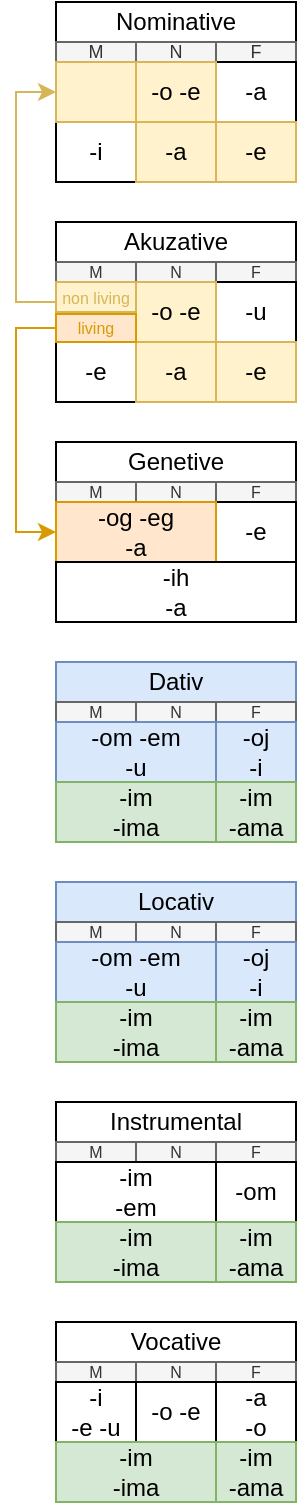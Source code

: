 <mxfile version="23.1.5" type="github">
  <diagram name="Page-1" id="QJoDa5Xf5KZHRKWnFKj4">
    <mxGraphModel dx="570" dy="397" grid="1" gridSize="10" guides="1" tooltips="1" connect="1" arrows="1" fold="1" page="1" pageScale="1" pageWidth="1169" pageHeight="827" math="0" shadow="0">
      <root>
        <mxCell id="0" />
        <mxCell id="1" parent="0" />
        <mxCell id="z7CCXZcRLEo5i3R6FDuk-22" value="Nominative" style="rounded=0;whiteSpace=wrap;html=1;" parent="1" vertex="1">
          <mxGeometry x="40" y="40" width="120" height="20" as="geometry" />
        </mxCell>
        <mxCell id="z7CCXZcRLEo5i3R6FDuk-23" value="M" style="rounded=0;whiteSpace=wrap;html=1;fillColor=#f5f5f5;fontColor=#333333;strokeColor=#666666;fontSize=9;" parent="1" vertex="1">
          <mxGeometry x="40" y="60" width="40" height="10" as="geometry" />
        </mxCell>
        <mxCell id="z7CCXZcRLEo5i3R6FDuk-24" value="N" style="rounded=0;whiteSpace=wrap;html=1;fillColor=#f5f5f5;fontColor=#333333;strokeColor=#666666;fontSize=9;" parent="1" vertex="1">
          <mxGeometry x="80" y="60" width="40" height="10" as="geometry" />
        </mxCell>
        <mxCell id="z7CCXZcRLEo5i3R6FDuk-25" value="F" style="rounded=0;whiteSpace=wrap;html=1;fillColor=#f5f5f5;fontColor=#333333;strokeColor=#666666;fontSize=9;" parent="1" vertex="1">
          <mxGeometry x="120" y="60" width="40" height="10" as="geometry" />
        </mxCell>
        <mxCell id="z7CCXZcRLEo5i3R6FDuk-28" value="-a" style="rounded=0;whiteSpace=wrap;html=1;" parent="1" vertex="1">
          <mxGeometry x="120" y="70" width="40" height="30" as="geometry" />
        </mxCell>
        <mxCell id="z7CCXZcRLEo5i3R6FDuk-27" value="-o -e" style="rounded=0;whiteSpace=wrap;html=1;fillColor=#fff2cc;strokeColor=#d6b656;" parent="1" vertex="1">
          <mxGeometry x="80" y="70" width="40" height="30" as="geometry" />
        </mxCell>
        <mxCell id="z7CCXZcRLEo5i3R6FDuk-29" value="-i" style="rounded=0;whiteSpace=wrap;html=1;" parent="1" vertex="1">
          <mxGeometry x="40" y="100" width="40" height="30" as="geometry" />
        </mxCell>
        <mxCell id="z7CCXZcRLEo5i3R6FDuk-26" value="" style="rounded=0;whiteSpace=wrap;html=1;fillColor=#fff2cc;strokeColor=#d6b656;" parent="1" vertex="1">
          <mxGeometry x="40" y="70" width="40" height="30" as="geometry" />
        </mxCell>
        <mxCell id="z7CCXZcRLEo5i3R6FDuk-30" value="-a" style="rounded=0;whiteSpace=wrap;html=1;fillColor=#fff2cc;strokeColor=#d6b656;" parent="1" vertex="1">
          <mxGeometry x="80" y="100" width="40" height="30" as="geometry" />
        </mxCell>
        <mxCell id="z7CCXZcRLEo5i3R6FDuk-31" value="-e" style="rounded=0;whiteSpace=wrap;html=1;fillColor=#fff2cc;strokeColor=#d6b656;" parent="1" vertex="1">
          <mxGeometry x="120" y="100" width="40" height="30" as="geometry" />
        </mxCell>
        <mxCell id="z7CCXZcRLEo5i3R6FDuk-43" value="Akuzative" style="rounded=0;whiteSpace=wrap;html=1;" parent="1" vertex="1">
          <mxGeometry x="40" y="150" width="120" height="20" as="geometry" />
        </mxCell>
        <mxCell id="z7CCXZcRLEo5i3R6FDuk-44" value="M" style="rounded=0;whiteSpace=wrap;html=1;fontSize=8;fillColor=#f5f5f5;fontColor=#333333;strokeColor=#666666;" parent="1" vertex="1">
          <mxGeometry x="40" y="170" width="40" height="10" as="geometry" />
        </mxCell>
        <mxCell id="z7CCXZcRLEo5i3R6FDuk-45" value="N" style="rounded=0;whiteSpace=wrap;html=1;fontSize=8;fillColor=#f5f5f5;fontColor=#333333;strokeColor=#666666;" parent="1" vertex="1">
          <mxGeometry x="80" y="170" width="40" height="10" as="geometry" />
        </mxCell>
        <mxCell id="z7CCXZcRLEo5i3R6FDuk-46" value="F" style="rounded=0;whiteSpace=wrap;html=1;fontSize=8;fillColor=#f5f5f5;fontColor=#333333;strokeColor=#666666;" parent="1" vertex="1">
          <mxGeometry x="120" y="170" width="40" height="10" as="geometry" />
        </mxCell>
        <mxCell id="BAi89jd5EGfL0doamKMS-6" style="edgeStyle=orthogonalEdgeStyle;rounded=0;orthogonalLoop=1;jettySize=auto;html=1;exitX=0;exitY=0.25;exitDx=0;exitDy=0;fillColor=#fff2cc;strokeColor=#d6b656;entryX=0;entryY=0.5;entryDx=0;entryDy=0;" edge="1" parent="1" source="z7CCXZcRLEo5i3R6FDuk-47" target="z7CCXZcRLEo5i3R6FDuk-26">
          <mxGeometry relative="1" as="geometry">
            <mxPoint x="10" y="70" as="targetPoint" />
            <Array as="points">
              <mxPoint x="40" y="190" />
              <mxPoint x="20" y="190" />
              <mxPoint x="20" y="85" />
            </Array>
          </mxGeometry>
        </mxCell>
        <mxCell id="z7CCXZcRLEo5i3R6FDuk-49" value="-u" style="rounded=0;whiteSpace=wrap;html=1;" parent="1" vertex="1">
          <mxGeometry x="120" y="180" width="40" height="30" as="geometry" />
        </mxCell>
        <mxCell id="z7CCXZcRLEo5i3R6FDuk-50" value="-e" style="rounded=0;whiteSpace=wrap;html=1;" parent="1" vertex="1">
          <mxGeometry x="40" y="210" width="40" height="30" as="geometry" />
        </mxCell>
        <mxCell id="z7CCXZcRLEo5i3R6FDuk-48" value="-o -e" style="rounded=0;whiteSpace=wrap;html=1;fillColor=#fff2cc;strokeColor=#d6b656;" parent="1" vertex="1">
          <mxGeometry x="80" y="180" width="40" height="30" as="geometry" />
        </mxCell>
        <mxCell id="z7CCXZcRLEo5i3R6FDuk-51" value="-a" style="rounded=0;whiteSpace=wrap;html=1;fillColor=#fff2cc;strokeColor=#d6b656;" parent="1" vertex="1">
          <mxGeometry x="80" y="210" width="40" height="30" as="geometry" />
        </mxCell>
        <mxCell id="z7CCXZcRLEo5i3R6FDuk-52" value="-e" style="rounded=0;whiteSpace=wrap;html=1;fillColor=#fff2cc;strokeColor=#d6b656;" parent="1" vertex="1">
          <mxGeometry x="120" y="210" width="40" height="30" as="geometry" />
        </mxCell>
        <mxCell id="z7CCXZcRLEo5i3R6FDuk-54" value="Genetive" style="rounded=0;whiteSpace=wrap;html=1;" parent="1" vertex="1">
          <mxGeometry x="40" y="260" width="120" height="20" as="geometry" />
        </mxCell>
        <mxCell id="z7CCXZcRLEo5i3R6FDuk-55" value="M" style="rounded=0;whiteSpace=wrap;html=1;fontSize=8;fillColor=#f5f5f5;fontColor=#333333;strokeColor=#666666;" parent="1" vertex="1">
          <mxGeometry x="40" y="280" width="40" height="10" as="geometry" />
        </mxCell>
        <mxCell id="z7CCXZcRLEo5i3R6FDuk-56" value="N" style="rounded=0;whiteSpace=wrap;html=1;fontSize=8;fillColor=#f5f5f5;fontColor=#333333;strokeColor=#666666;" parent="1" vertex="1">
          <mxGeometry x="80" y="280" width="40" height="10" as="geometry" />
        </mxCell>
        <mxCell id="z7CCXZcRLEo5i3R6FDuk-57" value="F" style="rounded=0;whiteSpace=wrap;html=1;fontSize=8;fillColor=#f5f5f5;fontColor=#333333;strokeColor=#666666;" parent="1" vertex="1">
          <mxGeometry x="120" y="280" width="40" height="10" as="geometry" />
        </mxCell>
        <mxCell id="z7CCXZcRLEo5i3R6FDuk-60" value="-e" style="rounded=0;whiteSpace=wrap;html=1;" parent="1" vertex="1">
          <mxGeometry x="120" y="290" width="40" height="30" as="geometry" />
        </mxCell>
        <mxCell id="BAi89jd5EGfL0doamKMS-3" value="-og -eg&lt;br&gt;-a" style="rounded=0;whiteSpace=wrap;html=1;fillColor=#ffe6cc;strokeColor=#d79b00;" vertex="1" parent="1">
          <mxGeometry x="40" y="290" width="80" height="30" as="geometry" />
        </mxCell>
        <mxCell id="z7CCXZcRLEo5i3R6FDuk-47" value="non living" style="rounded=0;whiteSpace=wrap;html=1;fillColor=#fff2cc;strokeColor=#d6b656;fontSize=8;fontColor=#d6b656;" parent="1" vertex="1">
          <mxGeometry x="40" y="180" width="40" height="15" as="geometry" />
        </mxCell>
        <mxCell id="BAi89jd5EGfL0doamKMS-10" style="edgeStyle=orthogonalEdgeStyle;rounded=0;orthogonalLoop=1;jettySize=auto;html=1;exitX=0;exitY=0.5;exitDx=0;exitDy=0;entryX=0;entryY=0.5;entryDx=0;entryDy=0;fillColor=#ffe6cc;strokeColor=#d79b00;" edge="1" parent="1" source="BAi89jd5EGfL0doamKMS-9" target="BAi89jd5EGfL0doamKMS-3">
          <mxGeometry relative="1" as="geometry" />
        </mxCell>
        <mxCell id="BAi89jd5EGfL0doamKMS-9" value="living" style="rounded=0;whiteSpace=wrap;html=1;fillColor=#ffe6cc;strokeColor=#d79b00;fontSize=8;fontColor=#d79c00;" vertex="1" parent="1">
          <mxGeometry x="40" y="196" width="40" height="14" as="geometry" />
        </mxCell>
        <mxCell id="BAi89jd5EGfL0doamKMS-11" value="-ih&lt;br&gt;-a" style="rounded=0;whiteSpace=wrap;html=1;" vertex="1" parent="1">
          <mxGeometry x="40" y="320" width="120" height="30" as="geometry" />
        </mxCell>
        <mxCell id="BAi89jd5EGfL0doamKMS-12" value="Dativ" style="rounded=0;whiteSpace=wrap;html=1;fillColor=#dae8fc;strokeColor=#6c8ebf;" vertex="1" parent="1">
          <mxGeometry x="40" y="370" width="120" height="20" as="geometry" />
        </mxCell>
        <mxCell id="BAi89jd5EGfL0doamKMS-13" value="M" style="rounded=0;whiteSpace=wrap;html=1;fontSize=8;fillColor=#f5f5f5;fontColor=#333333;strokeColor=#666666;" vertex="1" parent="1">
          <mxGeometry x="40" y="390" width="40" height="10" as="geometry" />
        </mxCell>
        <mxCell id="BAi89jd5EGfL0doamKMS-14" value="N" style="rounded=0;whiteSpace=wrap;html=1;fontSize=8;fillColor=#f5f5f5;fontColor=#333333;strokeColor=#666666;" vertex="1" parent="1">
          <mxGeometry x="80" y="390" width="40" height="10" as="geometry" />
        </mxCell>
        <mxCell id="BAi89jd5EGfL0doamKMS-15" value="F" style="rounded=0;whiteSpace=wrap;html=1;fontSize=8;fillColor=#f5f5f5;fontColor=#333333;strokeColor=#666666;" vertex="1" parent="1">
          <mxGeometry x="120" y="390" width="40" height="10" as="geometry" />
        </mxCell>
        <mxCell id="BAi89jd5EGfL0doamKMS-16" value="-oj&lt;br&gt;-i" style="rounded=0;whiteSpace=wrap;html=1;fillColor=#dae8fc;strokeColor=#6c8ebf;" vertex="1" parent="1">
          <mxGeometry x="120" y="400" width="40" height="30" as="geometry" />
        </mxCell>
        <mxCell id="BAi89jd5EGfL0doamKMS-17" value="-om -em&lt;br&gt;-u" style="rounded=0;whiteSpace=wrap;html=1;fillColor=#dae8fc;strokeColor=#6c8ebf;" vertex="1" parent="1">
          <mxGeometry x="40" y="400" width="80" height="30" as="geometry" />
        </mxCell>
        <mxCell id="BAi89jd5EGfL0doamKMS-18" value="-im&lt;br&gt;-ima" style="rounded=0;whiteSpace=wrap;html=1;fillColor=#d5e8d4;strokeColor=#82b366;" vertex="1" parent="1">
          <mxGeometry x="40" y="430" width="80" height="30" as="geometry" />
        </mxCell>
        <mxCell id="BAi89jd5EGfL0doamKMS-19" value="-im&lt;br&gt;-ama" style="rounded=0;whiteSpace=wrap;html=1;fillColor=#d5e8d4;strokeColor=#82b366;" vertex="1" parent="1">
          <mxGeometry x="120" y="430" width="40" height="30" as="geometry" />
        </mxCell>
        <mxCell id="BAi89jd5EGfL0doamKMS-20" value="Locativ" style="rounded=0;whiteSpace=wrap;html=1;fillColor=#dae8fc;strokeColor=#6c8ebf;" vertex="1" parent="1">
          <mxGeometry x="40" y="480" width="120" height="20" as="geometry" />
        </mxCell>
        <mxCell id="BAi89jd5EGfL0doamKMS-21" value="M" style="rounded=0;whiteSpace=wrap;html=1;fontSize=8;fillColor=#f5f5f5;fontColor=#333333;strokeColor=#666666;" vertex="1" parent="1">
          <mxGeometry x="40" y="500" width="40" height="10" as="geometry" />
        </mxCell>
        <mxCell id="BAi89jd5EGfL0doamKMS-22" value="N" style="rounded=0;whiteSpace=wrap;html=1;fontSize=8;fillColor=#f5f5f5;fontColor=#333333;strokeColor=#666666;" vertex="1" parent="1">
          <mxGeometry x="80" y="500" width="40" height="10" as="geometry" />
        </mxCell>
        <mxCell id="BAi89jd5EGfL0doamKMS-23" value="F" style="rounded=0;whiteSpace=wrap;html=1;fontSize=8;fillColor=#f5f5f5;fontColor=#333333;strokeColor=#666666;" vertex="1" parent="1">
          <mxGeometry x="120" y="500" width="40" height="10" as="geometry" />
        </mxCell>
        <mxCell id="BAi89jd5EGfL0doamKMS-24" value="-oj&lt;br&gt;-i" style="rounded=0;whiteSpace=wrap;html=1;fillColor=#dae8fc;strokeColor=#6c8ebf;" vertex="1" parent="1">
          <mxGeometry x="120" y="510" width="40" height="30" as="geometry" />
        </mxCell>
        <mxCell id="BAi89jd5EGfL0doamKMS-25" value="-om -em&lt;br&gt;-u" style="rounded=0;whiteSpace=wrap;html=1;fillColor=#dae8fc;strokeColor=#6c8ebf;" vertex="1" parent="1">
          <mxGeometry x="40" y="510" width="80" height="30" as="geometry" />
        </mxCell>
        <mxCell id="BAi89jd5EGfL0doamKMS-26" value="-im&lt;br&gt;-ima" style="rounded=0;whiteSpace=wrap;html=1;fillColor=#d5e8d4;strokeColor=#82b366;" vertex="1" parent="1">
          <mxGeometry x="40" y="540" width="80" height="30" as="geometry" />
        </mxCell>
        <mxCell id="BAi89jd5EGfL0doamKMS-27" value="-im&lt;br&gt;-ama" style="rounded=0;whiteSpace=wrap;html=1;fillColor=#d5e8d4;strokeColor=#82b366;" vertex="1" parent="1">
          <mxGeometry x="120" y="540" width="40" height="30" as="geometry" />
        </mxCell>
        <mxCell id="BAi89jd5EGfL0doamKMS-37" value="Instrumental" style="rounded=0;whiteSpace=wrap;html=1;" vertex="1" parent="1">
          <mxGeometry x="40" y="590" width="120" height="20" as="geometry" />
        </mxCell>
        <mxCell id="BAi89jd5EGfL0doamKMS-38" value="M" style="rounded=0;whiteSpace=wrap;html=1;fontSize=8;fillColor=#f5f5f5;fontColor=#333333;strokeColor=#666666;" vertex="1" parent="1">
          <mxGeometry x="40" y="610" width="40" height="10" as="geometry" />
        </mxCell>
        <mxCell id="BAi89jd5EGfL0doamKMS-39" value="N" style="rounded=0;whiteSpace=wrap;html=1;fontSize=8;fillColor=#f5f5f5;fontColor=#333333;strokeColor=#666666;" vertex="1" parent="1">
          <mxGeometry x="80" y="610" width="40" height="10" as="geometry" />
        </mxCell>
        <mxCell id="BAi89jd5EGfL0doamKMS-40" value="F" style="rounded=0;whiteSpace=wrap;html=1;fontSize=8;fillColor=#f5f5f5;fontColor=#333333;strokeColor=#666666;" vertex="1" parent="1">
          <mxGeometry x="120" y="610" width="40" height="10" as="geometry" />
        </mxCell>
        <mxCell id="BAi89jd5EGfL0doamKMS-41" value="-om" style="rounded=0;whiteSpace=wrap;html=1;" vertex="1" parent="1">
          <mxGeometry x="120" y="620" width="40" height="30" as="geometry" />
        </mxCell>
        <mxCell id="BAi89jd5EGfL0doamKMS-42" value="-im&lt;br&gt;-em" style="rounded=0;whiteSpace=wrap;html=1;" vertex="1" parent="1">
          <mxGeometry x="40" y="620" width="80" height="30" as="geometry" />
        </mxCell>
        <mxCell id="BAi89jd5EGfL0doamKMS-43" value="-im&lt;br&gt;-ima" style="rounded=0;whiteSpace=wrap;html=1;fillColor=#d5e8d4;strokeColor=#82b366;" vertex="1" parent="1">
          <mxGeometry x="40" y="650" width="80" height="30" as="geometry" />
        </mxCell>
        <mxCell id="BAi89jd5EGfL0doamKMS-44" value="-im&lt;br&gt;-ama" style="rounded=0;whiteSpace=wrap;html=1;fillColor=#d5e8d4;strokeColor=#82b366;" vertex="1" parent="1">
          <mxGeometry x="120" y="650" width="40" height="30" as="geometry" />
        </mxCell>
        <mxCell id="BAi89jd5EGfL0doamKMS-46" value="Vocative" style="rounded=0;whiteSpace=wrap;html=1;" vertex="1" parent="1">
          <mxGeometry x="40" y="700" width="120" height="20" as="geometry" />
        </mxCell>
        <mxCell id="BAi89jd5EGfL0doamKMS-47" value="M" style="rounded=0;whiteSpace=wrap;html=1;fontSize=8;fillColor=#f5f5f5;fontColor=#333333;strokeColor=#666666;" vertex="1" parent="1">
          <mxGeometry x="40" y="720" width="40" height="10" as="geometry" />
        </mxCell>
        <mxCell id="BAi89jd5EGfL0doamKMS-48" value="N" style="rounded=0;whiteSpace=wrap;html=1;fontSize=8;fillColor=#f5f5f5;fontColor=#333333;strokeColor=#666666;" vertex="1" parent="1">
          <mxGeometry x="80" y="720" width="40" height="10" as="geometry" />
        </mxCell>
        <mxCell id="BAi89jd5EGfL0doamKMS-49" value="F" style="rounded=0;whiteSpace=wrap;html=1;fontSize=8;fillColor=#f5f5f5;fontColor=#333333;strokeColor=#666666;" vertex="1" parent="1">
          <mxGeometry x="120" y="720" width="40" height="10" as="geometry" />
        </mxCell>
        <mxCell id="BAi89jd5EGfL0doamKMS-50" value="-a&lt;br&gt;-o" style="rounded=0;whiteSpace=wrap;html=1;" vertex="1" parent="1">
          <mxGeometry x="120" y="730" width="40" height="30" as="geometry" />
        </mxCell>
        <mxCell id="BAi89jd5EGfL0doamKMS-51" value="-i&lt;br&gt;-e -u" style="rounded=0;whiteSpace=wrap;html=1;" vertex="1" parent="1">
          <mxGeometry x="40" y="730" width="40" height="30" as="geometry" />
        </mxCell>
        <mxCell id="BAi89jd5EGfL0doamKMS-56" value="-o -e" style="rounded=0;whiteSpace=wrap;html=1;" vertex="1" parent="1">
          <mxGeometry x="80" y="730" width="40" height="30" as="geometry" />
        </mxCell>
        <mxCell id="BAi89jd5EGfL0doamKMS-52" value="-im&lt;br&gt;-ima" style="rounded=0;whiteSpace=wrap;html=1;fillColor=#d5e8d4;strokeColor=#82b366;" vertex="1" parent="1">
          <mxGeometry x="40" y="760" width="80" height="30" as="geometry" />
        </mxCell>
        <mxCell id="BAi89jd5EGfL0doamKMS-53" value="-im&lt;br&gt;-ama" style="rounded=0;whiteSpace=wrap;html=1;fillColor=#d5e8d4;strokeColor=#82b366;" vertex="1" parent="1">
          <mxGeometry x="120" y="760" width="40" height="30" as="geometry" />
        </mxCell>
      </root>
    </mxGraphModel>
  </diagram>
</mxfile>
